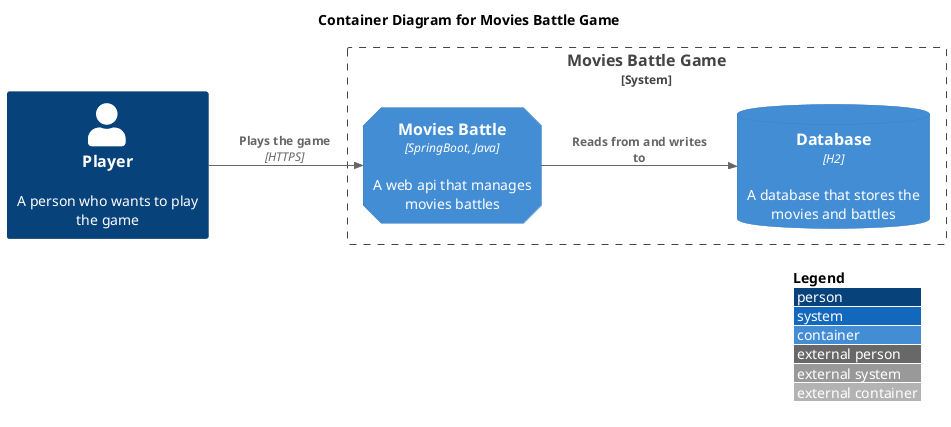 @startuml 02-ContainerDiagram
!include <C4/C4_Container>

/' Level 2: Container diagram
   A container is something like a server-side web application, single-page application, desktop application,
   mobile app, database schema, file system, etc.
   Essentially, a container is a separately runnable/deployable unit (e.g. a separate process space)
   that executes code or stores data.
'/

title "Container Diagram for Movies Battle Game"

AddElementTag("microService", $shape=EightSidedShape(), $legendText="micro service\'")
AddElementTag("storage", $shape=RoundedBoxShape())

LAYOUT_LEFT_RIGHT()

Person(person, "Player", "A person who wants to play the game")

System_Boundary(container-diagram, "Movies Battle Game", "A system that validates specifications") {
Container(webapi, "Movies Battle", "SpringBoot, Java", "A web api that manages movies battles", $tags = "microService")
ContainerDb(database, "Database", "H2", "A database that stores the movies and battles", $tags = "storage")
}

Rel(person, webapi, "Plays the game", "HTTPS")
Rel(webapi, database, "Reads from and writes to")

Lay_R(webapi, database)

LAYOUT_WITH_LEGEND()

@enduml